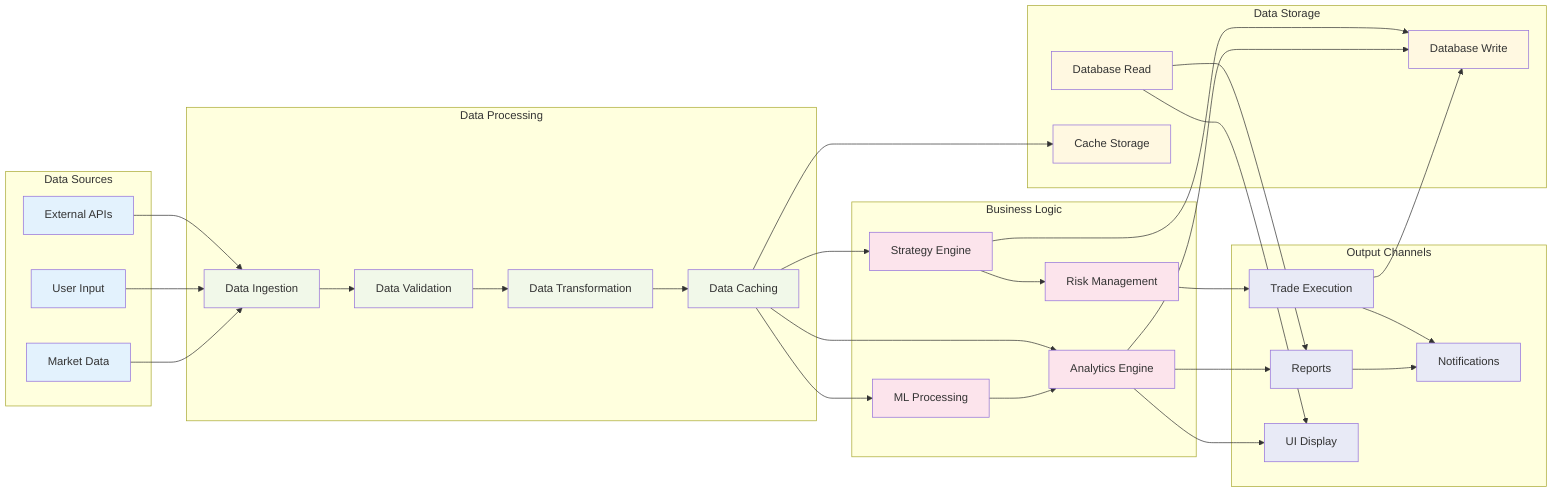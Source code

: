 graph LR
    subgraph "Data Sources"
        EXT_API[External APIs]
        USER_INPUT[User Input]
        MARKET[Market Data]
    end
    
    subgraph "Data Processing"
        INGEST[Data Ingestion]
        VALIDATE[Data Validation]
        TRANSFORM[Data Transformation]
        CACHE[Data Caching]
    end
    
    subgraph "Business Logic"
        STRATEGY[Strategy Engine]
        RISK[Risk Management]
        ANALYTICS[Analytics Engine]
        ML_PROC[ML Processing]
    end
    
    subgraph "Data Storage"
        DB_WRITE[Database Write]
        DB_READ[Database Read]
        CACHE_STORE[Cache Storage]
    end
    
    subgraph "Output Channels"
        NOTIFICATIONS[Notifications]
        REPORTS[Reports]
        TRADES[Trade Execution]
        UI_DISPLAY[UI Display]
    end
    
    EXT_API --> INGEST
    USER_INPUT --> INGEST
    MARKET --> INGEST
    
    INGEST --> VALIDATE
    VALIDATE --> TRANSFORM
    TRANSFORM --> CACHE
    CACHE --> CACHE_STORE
    
    CACHE --> STRATEGY
    CACHE --> ANALYTICS
    CACHE --> ML_PROC
    
    STRATEGY --> RISK
    RISK --> TRADES
    ANALYTICS --> REPORTS
    ML_PROC --> ANALYTICS
    
    STRATEGY --> DB_WRITE
    ANALYTICS --> DB_WRITE
    TRADES --> DB_WRITE
    
    DB_READ --> UI_DISPLAY
    DB_READ --> REPORTS
    
    TRADES --> NOTIFICATIONS
    REPORTS --> NOTIFICATIONS
    ANALYTICS --> UI_DISPLAY
    
    classDef source fill:#e3f2fd
    classDef processing fill:#f1f8e9
    classDef logic fill:#fce4ec
    classDef storage fill:#fff8e1
    classDef output fill:#e8eaf6
    
    class EXT_API,USER_INPUT,MARKET source
    class INGEST,VALIDATE,TRANSFORM,CACHE processing
    class STRATEGY,RISK,ANALYTICS,ML_PROC logic
    class DB_WRITE,DB_READ,CACHE_STORE storage
    class NOTIFICATIONS,REPORTS,TRADES,UI_DISPLAY output